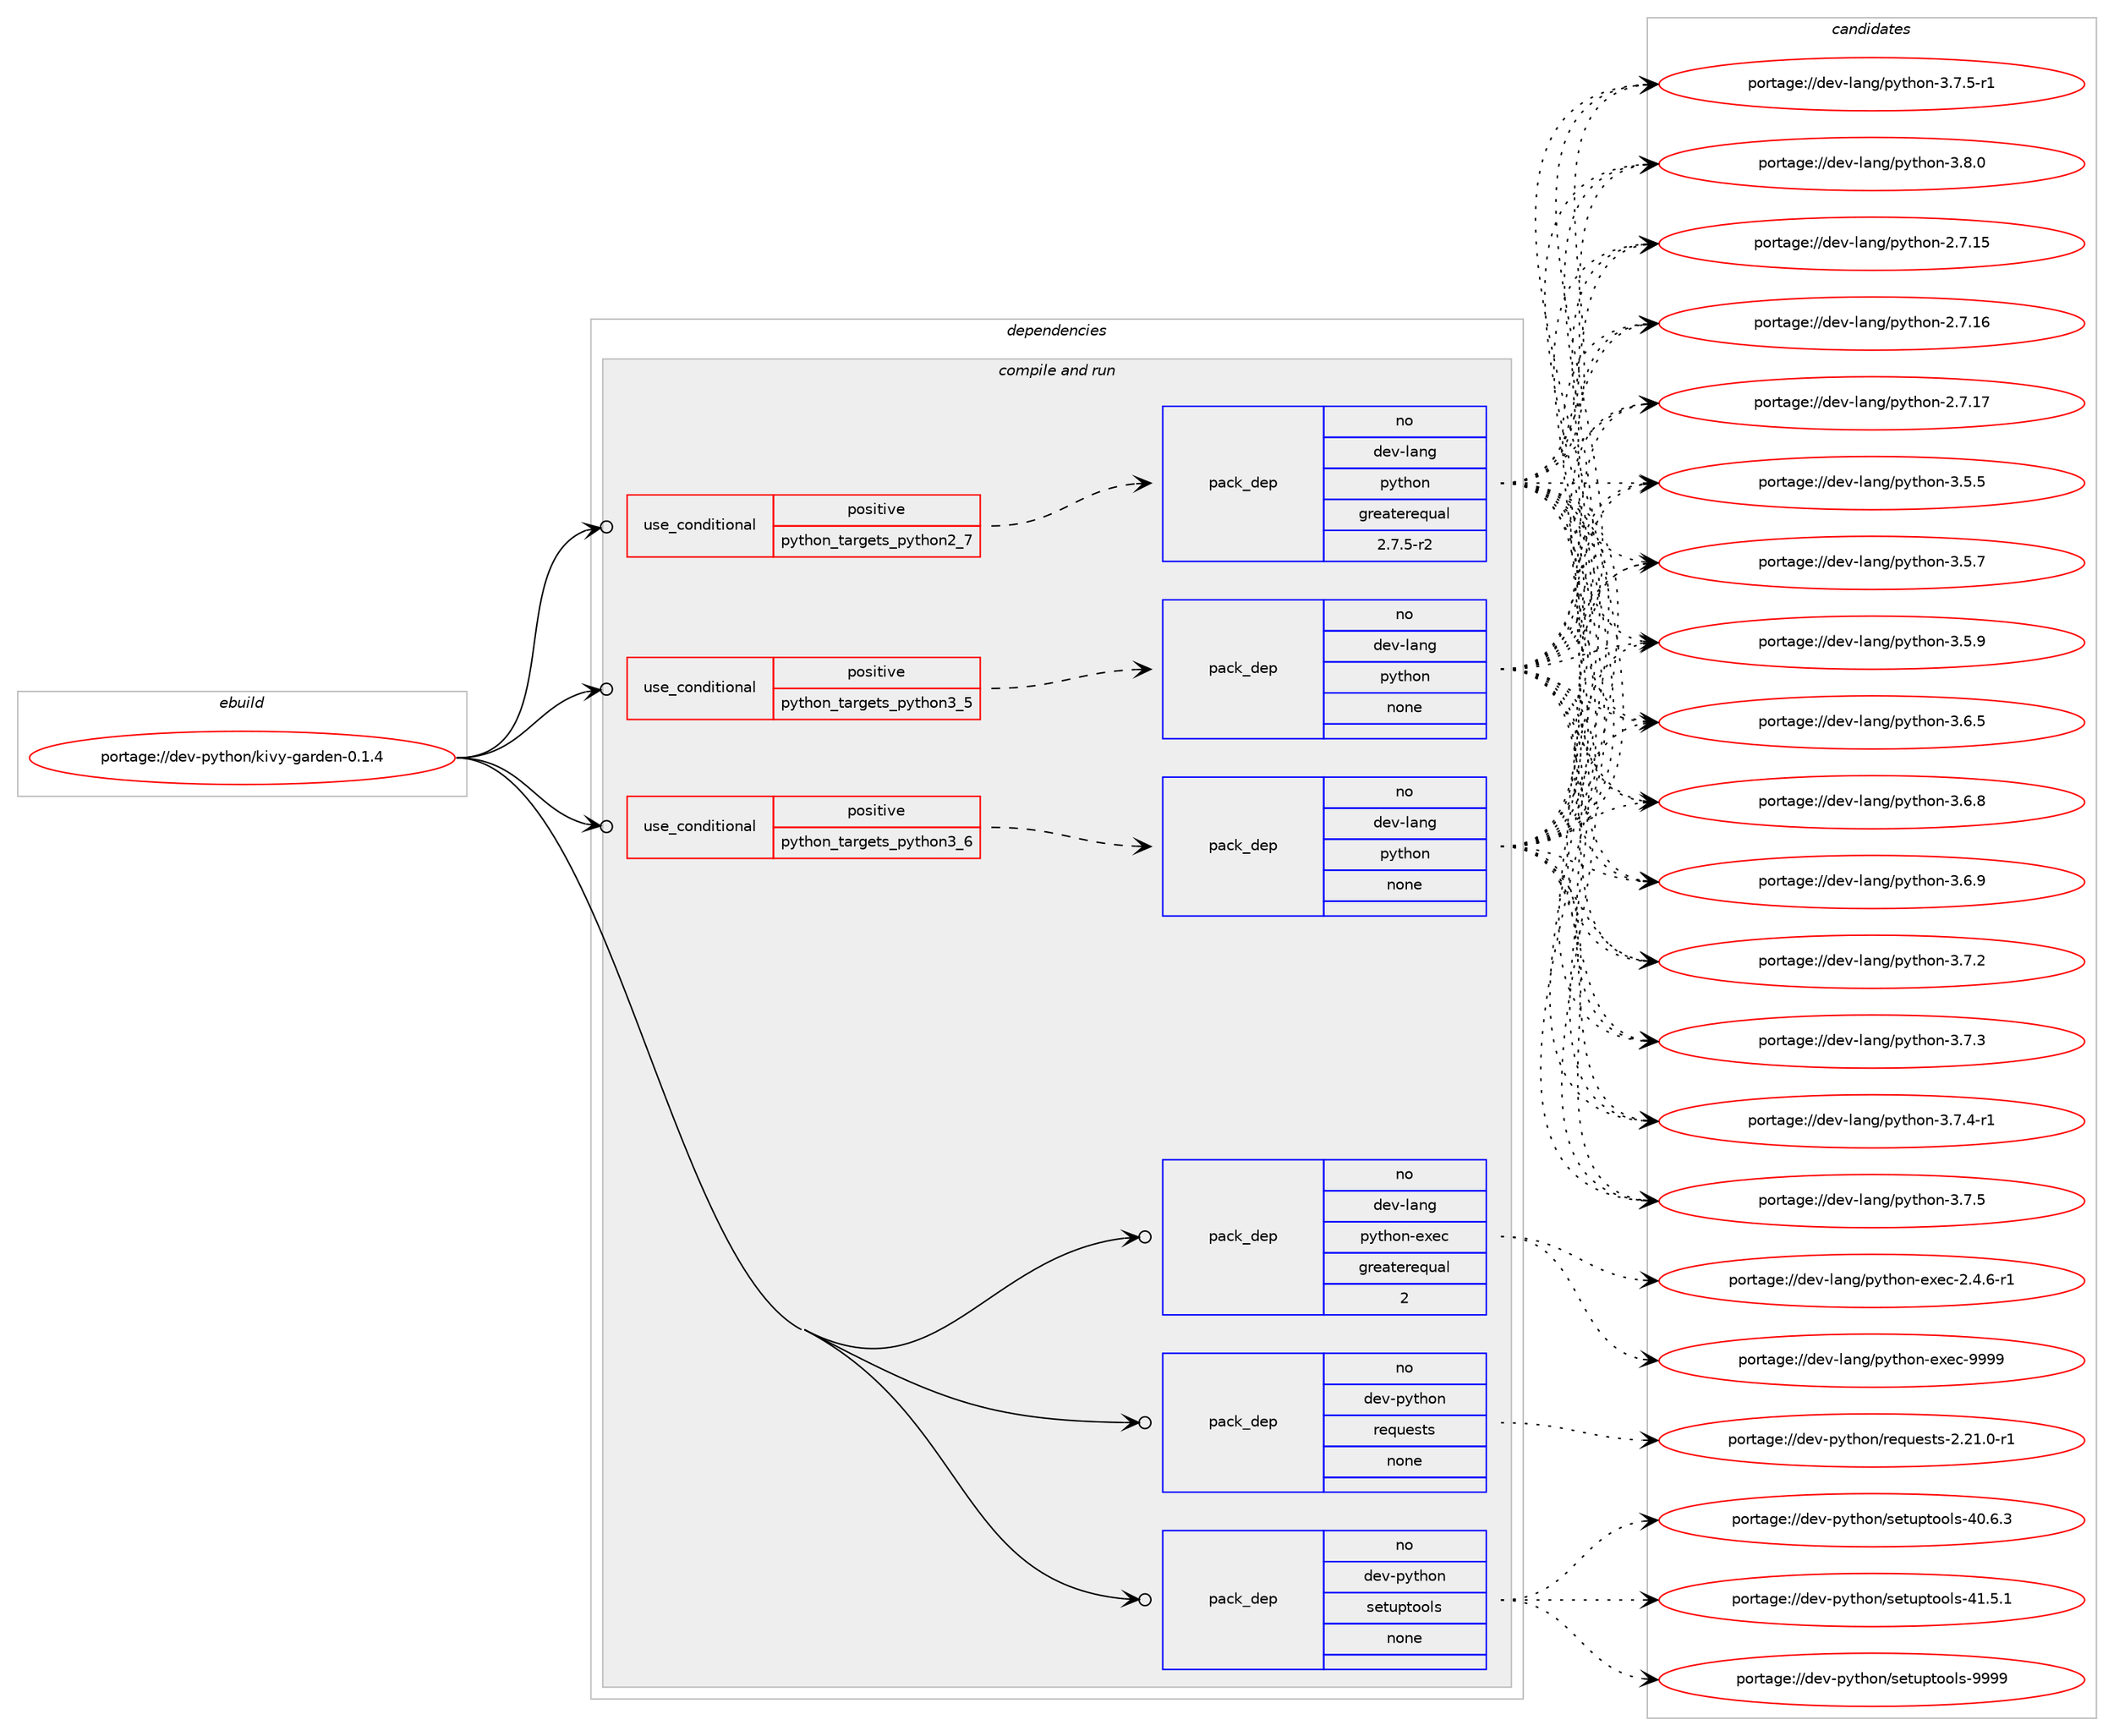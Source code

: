 digraph prolog {

# *************
# Graph options
# *************

newrank=true;
concentrate=true;
compound=true;
graph [rankdir=LR,fontname=Helvetica,fontsize=10,ranksep=1.5];#, ranksep=2.5, nodesep=0.2];
edge  [arrowhead=vee];
node  [fontname=Helvetica,fontsize=10];

# **********
# The ebuild
# **********

subgraph cluster_leftcol {
color=gray;
rank=same;
label=<<i>ebuild</i>>;
id [label="portage://dev-python/kivy-garden-0.1.4", color=red, width=4, href="../dev-python/kivy-garden-0.1.4.svg"];
}

# ****************
# The dependencies
# ****************

subgraph cluster_midcol {
color=gray;
label=<<i>dependencies</i>>;
subgraph cluster_compile {
fillcolor="#eeeeee";
style=filled;
label=<<i>compile</i>>;
}
subgraph cluster_compileandrun {
fillcolor="#eeeeee";
style=filled;
label=<<i>compile and run</i>>;
subgraph cond31052 {
dependency147302 [label=<<TABLE BORDER="0" CELLBORDER="1" CELLSPACING="0" CELLPADDING="4"><TR><TD ROWSPAN="3" CELLPADDING="10">use_conditional</TD></TR><TR><TD>positive</TD></TR><TR><TD>python_targets_python2_7</TD></TR></TABLE>>, shape=none, color=red];
subgraph pack112925 {
dependency147303 [label=<<TABLE BORDER="0" CELLBORDER="1" CELLSPACING="0" CELLPADDING="4" WIDTH="220"><TR><TD ROWSPAN="6" CELLPADDING="30">pack_dep</TD></TR><TR><TD WIDTH="110">no</TD></TR><TR><TD>dev-lang</TD></TR><TR><TD>python</TD></TR><TR><TD>greaterequal</TD></TR><TR><TD>2.7.5-r2</TD></TR></TABLE>>, shape=none, color=blue];
}
dependency147302:e -> dependency147303:w [weight=20,style="dashed",arrowhead="vee"];
}
id:e -> dependency147302:w [weight=20,style="solid",arrowhead="odotvee"];
subgraph cond31053 {
dependency147304 [label=<<TABLE BORDER="0" CELLBORDER="1" CELLSPACING="0" CELLPADDING="4"><TR><TD ROWSPAN="3" CELLPADDING="10">use_conditional</TD></TR><TR><TD>positive</TD></TR><TR><TD>python_targets_python3_5</TD></TR></TABLE>>, shape=none, color=red];
subgraph pack112926 {
dependency147305 [label=<<TABLE BORDER="0" CELLBORDER="1" CELLSPACING="0" CELLPADDING="4" WIDTH="220"><TR><TD ROWSPAN="6" CELLPADDING="30">pack_dep</TD></TR><TR><TD WIDTH="110">no</TD></TR><TR><TD>dev-lang</TD></TR><TR><TD>python</TD></TR><TR><TD>none</TD></TR><TR><TD></TD></TR></TABLE>>, shape=none, color=blue];
}
dependency147304:e -> dependency147305:w [weight=20,style="dashed",arrowhead="vee"];
}
id:e -> dependency147304:w [weight=20,style="solid",arrowhead="odotvee"];
subgraph cond31054 {
dependency147306 [label=<<TABLE BORDER="0" CELLBORDER="1" CELLSPACING="0" CELLPADDING="4"><TR><TD ROWSPAN="3" CELLPADDING="10">use_conditional</TD></TR><TR><TD>positive</TD></TR><TR><TD>python_targets_python3_6</TD></TR></TABLE>>, shape=none, color=red];
subgraph pack112927 {
dependency147307 [label=<<TABLE BORDER="0" CELLBORDER="1" CELLSPACING="0" CELLPADDING="4" WIDTH="220"><TR><TD ROWSPAN="6" CELLPADDING="30">pack_dep</TD></TR><TR><TD WIDTH="110">no</TD></TR><TR><TD>dev-lang</TD></TR><TR><TD>python</TD></TR><TR><TD>none</TD></TR><TR><TD></TD></TR></TABLE>>, shape=none, color=blue];
}
dependency147306:e -> dependency147307:w [weight=20,style="dashed",arrowhead="vee"];
}
id:e -> dependency147306:w [weight=20,style="solid",arrowhead="odotvee"];
subgraph pack112928 {
dependency147308 [label=<<TABLE BORDER="0" CELLBORDER="1" CELLSPACING="0" CELLPADDING="4" WIDTH="220"><TR><TD ROWSPAN="6" CELLPADDING="30">pack_dep</TD></TR><TR><TD WIDTH="110">no</TD></TR><TR><TD>dev-lang</TD></TR><TR><TD>python-exec</TD></TR><TR><TD>greaterequal</TD></TR><TR><TD>2</TD></TR></TABLE>>, shape=none, color=blue];
}
id:e -> dependency147308:w [weight=20,style="solid",arrowhead="odotvee"];
subgraph pack112929 {
dependency147309 [label=<<TABLE BORDER="0" CELLBORDER="1" CELLSPACING="0" CELLPADDING="4" WIDTH="220"><TR><TD ROWSPAN="6" CELLPADDING="30">pack_dep</TD></TR><TR><TD WIDTH="110">no</TD></TR><TR><TD>dev-python</TD></TR><TR><TD>requests</TD></TR><TR><TD>none</TD></TR><TR><TD></TD></TR></TABLE>>, shape=none, color=blue];
}
id:e -> dependency147309:w [weight=20,style="solid",arrowhead="odotvee"];
subgraph pack112930 {
dependency147310 [label=<<TABLE BORDER="0" CELLBORDER="1" CELLSPACING="0" CELLPADDING="4" WIDTH="220"><TR><TD ROWSPAN="6" CELLPADDING="30">pack_dep</TD></TR><TR><TD WIDTH="110">no</TD></TR><TR><TD>dev-python</TD></TR><TR><TD>setuptools</TD></TR><TR><TD>none</TD></TR><TR><TD></TD></TR></TABLE>>, shape=none, color=blue];
}
id:e -> dependency147310:w [weight=20,style="solid",arrowhead="odotvee"];
}
subgraph cluster_run {
fillcolor="#eeeeee";
style=filled;
label=<<i>run</i>>;
}
}

# **************
# The candidates
# **************

subgraph cluster_choices {
rank=same;
color=gray;
label=<<i>candidates</i>>;

subgraph choice112925 {
color=black;
nodesep=1;
choiceportage10010111845108971101034711212111610411111045504655464953 [label="portage://dev-lang/python-2.7.15", color=red, width=4,href="../dev-lang/python-2.7.15.svg"];
choiceportage10010111845108971101034711212111610411111045504655464954 [label="portage://dev-lang/python-2.7.16", color=red, width=4,href="../dev-lang/python-2.7.16.svg"];
choiceportage10010111845108971101034711212111610411111045504655464955 [label="portage://dev-lang/python-2.7.17", color=red, width=4,href="../dev-lang/python-2.7.17.svg"];
choiceportage100101118451089711010347112121116104111110455146534653 [label="portage://dev-lang/python-3.5.5", color=red, width=4,href="../dev-lang/python-3.5.5.svg"];
choiceportage100101118451089711010347112121116104111110455146534655 [label="portage://dev-lang/python-3.5.7", color=red, width=4,href="../dev-lang/python-3.5.7.svg"];
choiceportage100101118451089711010347112121116104111110455146534657 [label="portage://dev-lang/python-3.5.9", color=red, width=4,href="../dev-lang/python-3.5.9.svg"];
choiceportage100101118451089711010347112121116104111110455146544653 [label="portage://dev-lang/python-3.6.5", color=red, width=4,href="../dev-lang/python-3.6.5.svg"];
choiceportage100101118451089711010347112121116104111110455146544656 [label="portage://dev-lang/python-3.6.8", color=red, width=4,href="../dev-lang/python-3.6.8.svg"];
choiceportage100101118451089711010347112121116104111110455146544657 [label="portage://dev-lang/python-3.6.9", color=red, width=4,href="../dev-lang/python-3.6.9.svg"];
choiceportage100101118451089711010347112121116104111110455146554650 [label="portage://dev-lang/python-3.7.2", color=red, width=4,href="../dev-lang/python-3.7.2.svg"];
choiceportage100101118451089711010347112121116104111110455146554651 [label="portage://dev-lang/python-3.7.3", color=red, width=4,href="../dev-lang/python-3.7.3.svg"];
choiceportage1001011184510897110103471121211161041111104551465546524511449 [label="portage://dev-lang/python-3.7.4-r1", color=red, width=4,href="../dev-lang/python-3.7.4-r1.svg"];
choiceportage100101118451089711010347112121116104111110455146554653 [label="portage://dev-lang/python-3.7.5", color=red, width=4,href="../dev-lang/python-3.7.5.svg"];
choiceportage1001011184510897110103471121211161041111104551465546534511449 [label="portage://dev-lang/python-3.7.5-r1", color=red, width=4,href="../dev-lang/python-3.7.5-r1.svg"];
choiceportage100101118451089711010347112121116104111110455146564648 [label="portage://dev-lang/python-3.8.0", color=red, width=4,href="../dev-lang/python-3.8.0.svg"];
dependency147303:e -> choiceportage10010111845108971101034711212111610411111045504655464953:w [style=dotted,weight="100"];
dependency147303:e -> choiceportage10010111845108971101034711212111610411111045504655464954:w [style=dotted,weight="100"];
dependency147303:e -> choiceportage10010111845108971101034711212111610411111045504655464955:w [style=dotted,weight="100"];
dependency147303:e -> choiceportage100101118451089711010347112121116104111110455146534653:w [style=dotted,weight="100"];
dependency147303:e -> choiceportage100101118451089711010347112121116104111110455146534655:w [style=dotted,weight="100"];
dependency147303:e -> choiceportage100101118451089711010347112121116104111110455146534657:w [style=dotted,weight="100"];
dependency147303:e -> choiceportage100101118451089711010347112121116104111110455146544653:w [style=dotted,weight="100"];
dependency147303:e -> choiceportage100101118451089711010347112121116104111110455146544656:w [style=dotted,weight="100"];
dependency147303:e -> choiceportage100101118451089711010347112121116104111110455146544657:w [style=dotted,weight="100"];
dependency147303:e -> choiceportage100101118451089711010347112121116104111110455146554650:w [style=dotted,weight="100"];
dependency147303:e -> choiceportage100101118451089711010347112121116104111110455146554651:w [style=dotted,weight="100"];
dependency147303:e -> choiceportage1001011184510897110103471121211161041111104551465546524511449:w [style=dotted,weight="100"];
dependency147303:e -> choiceportage100101118451089711010347112121116104111110455146554653:w [style=dotted,weight="100"];
dependency147303:e -> choiceportage1001011184510897110103471121211161041111104551465546534511449:w [style=dotted,weight="100"];
dependency147303:e -> choiceportage100101118451089711010347112121116104111110455146564648:w [style=dotted,weight="100"];
}
subgraph choice112926 {
color=black;
nodesep=1;
choiceportage10010111845108971101034711212111610411111045504655464953 [label="portage://dev-lang/python-2.7.15", color=red, width=4,href="../dev-lang/python-2.7.15.svg"];
choiceportage10010111845108971101034711212111610411111045504655464954 [label="portage://dev-lang/python-2.7.16", color=red, width=4,href="../dev-lang/python-2.7.16.svg"];
choiceportage10010111845108971101034711212111610411111045504655464955 [label="portage://dev-lang/python-2.7.17", color=red, width=4,href="../dev-lang/python-2.7.17.svg"];
choiceportage100101118451089711010347112121116104111110455146534653 [label="portage://dev-lang/python-3.5.5", color=red, width=4,href="../dev-lang/python-3.5.5.svg"];
choiceportage100101118451089711010347112121116104111110455146534655 [label="portage://dev-lang/python-3.5.7", color=red, width=4,href="../dev-lang/python-3.5.7.svg"];
choiceportage100101118451089711010347112121116104111110455146534657 [label="portage://dev-lang/python-3.5.9", color=red, width=4,href="../dev-lang/python-3.5.9.svg"];
choiceportage100101118451089711010347112121116104111110455146544653 [label="portage://dev-lang/python-3.6.5", color=red, width=4,href="../dev-lang/python-3.6.5.svg"];
choiceportage100101118451089711010347112121116104111110455146544656 [label="portage://dev-lang/python-3.6.8", color=red, width=4,href="../dev-lang/python-3.6.8.svg"];
choiceportage100101118451089711010347112121116104111110455146544657 [label="portage://dev-lang/python-3.6.9", color=red, width=4,href="../dev-lang/python-3.6.9.svg"];
choiceportage100101118451089711010347112121116104111110455146554650 [label="portage://dev-lang/python-3.7.2", color=red, width=4,href="../dev-lang/python-3.7.2.svg"];
choiceportage100101118451089711010347112121116104111110455146554651 [label="portage://dev-lang/python-3.7.3", color=red, width=4,href="../dev-lang/python-3.7.3.svg"];
choiceportage1001011184510897110103471121211161041111104551465546524511449 [label="portage://dev-lang/python-3.7.4-r1", color=red, width=4,href="../dev-lang/python-3.7.4-r1.svg"];
choiceportage100101118451089711010347112121116104111110455146554653 [label="portage://dev-lang/python-3.7.5", color=red, width=4,href="../dev-lang/python-3.7.5.svg"];
choiceportage1001011184510897110103471121211161041111104551465546534511449 [label="portage://dev-lang/python-3.7.5-r1", color=red, width=4,href="../dev-lang/python-3.7.5-r1.svg"];
choiceportage100101118451089711010347112121116104111110455146564648 [label="portage://dev-lang/python-3.8.0", color=red, width=4,href="../dev-lang/python-3.8.0.svg"];
dependency147305:e -> choiceportage10010111845108971101034711212111610411111045504655464953:w [style=dotted,weight="100"];
dependency147305:e -> choiceportage10010111845108971101034711212111610411111045504655464954:w [style=dotted,weight="100"];
dependency147305:e -> choiceportage10010111845108971101034711212111610411111045504655464955:w [style=dotted,weight="100"];
dependency147305:e -> choiceportage100101118451089711010347112121116104111110455146534653:w [style=dotted,weight="100"];
dependency147305:e -> choiceportage100101118451089711010347112121116104111110455146534655:w [style=dotted,weight="100"];
dependency147305:e -> choiceportage100101118451089711010347112121116104111110455146534657:w [style=dotted,weight="100"];
dependency147305:e -> choiceportage100101118451089711010347112121116104111110455146544653:w [style=dotted,weight="100"];
dependency147305:e -> choiceportage100101118451089711010347112121116104111110455146544656:w [style=dotted,weight="100"];
dependency147305:e -> choiceportage100101118451089711010347112121116104111110455146544657:w [style=dotted,weight="100"];
dependency147305:e -> choiceportage100101118451089711010347112121116104111110455146554650:w [style=dotted,weight="100"];
dependency147305:e -> choiceportage100101118451089711010347112121116104111110455146554651:w [style=dotted,weight="100"];
dependency147305:e -> choiceportage1001011184510897110103471121211161041111104551465546524511449:w [style=dotted,weight="100"];
dependency147305:e -> choiceportage100101118451089711010347112121116104111110455146554653:w [style=dotted,weight="100"];
dependency147305:e -> choiceportage1001011184510897110103471121211161041111104551465546534511449:w [style=dotted,weight="100"];
dependency147305:e -> choiceportage100101118451089711010347112121116104111110455146564648:w [style=dotted,weight="100"];
}
subgraph choice112927 {
color=black;
nodesep=1;
choiceportage10010111845108971101034711212111610411111045504655464953 [label="portage://dev-lang/python-2.7.15", color=red, width=4,href="../dev-lang/python-2.7.15.svg"];
choiceportage10010111845108971101034711212111610411111045504655464954 [label="portage://dev-lang/python-2.7.16", color=red, width=4,href="../dev-lang/python-2.7.16.svg"];
choiceportage10010111845108971101034711212111610411111045504655464955 [label="portage://dev-lang/python-2.7.17", color=red, width=4,href="../dev-lang/python-2.7.17.svg"];
choiceportage100101118451089711010347112121116104111110455146534653 [label="portage://dev-lang/python-3.5.5", color=red, width=4,href="../dev-lang/python-3.5.5.svg"];
choiceportage100101118451089711010347112121116104111110455146534655 [label="portage://dev-lang/python-3.5.7", color=red, width=4,href="../dev-lang/python-3.5.7.svg"];
choiceportage100101118451089711010347112121116104111110455146534657 [label="portage://dev-lang/python-3.5.9", color=red, width=4,href="../dev-lang/python-3.5.9.svg"];
choiceportage100101118451089711010347112121116104111110455146544653 [label="portage://dev-lang/python-3.6.5", color=red, width=4,href="../dev-lang/python-3.6.5.svg"];
choiceportage100101118451089711010347112121116104111110455146544656 [label="portage://dev-lang/python-3.6.8", color=red, width=4,href="../dev-lang/python-3.6.8.svg"];
choiceportage100101118451089711010347112121116104111110455146544657 [label="portage://dev-lang/python-3.6.9", color=red, width=4,href="../dev-lang/python-3.6.9.svg"];
choiceportage100101118451089711010347112121116104111110455146554650 [label="portage://dev-lang/python-3.7.2", color=red, width=4,href="../dev-lang/python-3.7.2.svg"];
choiceportage100101118451089711010347112121116104111110455146554651 [label="portage://dev-lang/python-3.7.3", color=red, width=4,href="../dev-lang/python-3.7.3.svg"];
choiceportage1001011184510897110103471121211161041111104551465546524511449 [label="portage://dev-lang/python-3.7.4-r1", color=red, width=4,href="../dev-lang/python-3.7.4-r1.svg"];
choiceportage100101118451089711010347112121116104111110455146554653 [label="portage://dev-lang/python-3.7.5", color=red, width=4,href="../dev-lang/python-3.7.5.svg"];
choiceportage1001011184510897110103471121211161041111104551465546534511449 [label="portage://dev-lang/python-3.7.5-r1", color=red, width=4,href="../dev-lang/python-3.7.5-r1.svg"];
choiceportage100101118451089711010347112121116104111110455146564648 [label="portage://dev-lang/python-3.8.0", color=red, width=4,href="../dev-lang/python-3.8.0.svg"];
dependency147307:e -> choiceportage10010111845108971101034711212111610411111045504655464953:w [style=dotted,weight="100"];
dependency147307:e -> choiceportage10010111845108971101034711212111610411111045504655464954:w [style=dotted,weight="100"];
dependency147307:e -> choiceportage10010111845108971101034711212111610411111045504655464955:w [style=dotted,weight="100"];
dependency147307:e -> choiceportage100101118451089711010347112121116104111110455146534653:w [style=dotted,weight="100"];
dependency147307:e -> choiceportage100101118451089711010347112121116104111110455146534655:w [style=dotted,weight="100"];
dependency147307:e -> choiceportage100101118451089711010347112121116104111110455146534657:w [style=dotted,weight="100"];
dependency147307:e -> choiceportage100101118451089711010347112121116104111110455146544653:w [style=dotted,weight="100"];
dependency147307:e -> choiceportage100101118451089711010347112121116104111110455146544656:w [style=dotted,weight="100"];
dependency147307:e -> choiceportage100101118451089711010347112121116104111110455146544657:w [style=dotted,weight="100"];
dependency147307:e -> choiceportage100101118451089711010347112121116104111110455146554650:w [style=dotted,weight="100"];
dependency147307:e -> choiceportage100101118451089711010347112121116104111110455146554651:w [style=dotted,weight="100"];
dependency147307:e -> choiceportage1001011184510897110103471121211161041111104551465546524511449:w [style=dotted,weight="100"];
dependency147307:e -> choiceportage100101118451089711010347112121116104111110455146554653:w [style=dotted,weight="100"];
dependency147307:e -> choiceportage1001011184510897110103471121211161041111104551465546534511449:w [style=dotted,weight="100"];
dependency147307:e -> choiceportage100101118451089711010347112121116104111110455146564648:w [style=dotted,weight="100"];
}
subgraph choice112928 {
color=black;
nodesep=1;
choiceportage10010111845108971101034711212111610411111045101120101994550465246544511449 [label="portage://dev-lang/python-exec-2.4.6-r1", color=red, width=4,href="../dev-lang/python-exec-2.4.6-r1.svg"];
choiceportage10010111845108971101034711212111610411111045101120101994557575757 [label="portage://dev-lang/python-exec-9999", color=red, width=4,href="../dev-lang/python-exec-9999.svg"];
dependency147308:e -> choiceportage10010111845108971101034711212111610411111045101120101994550465246544511449:w [style=dotted,weight="100"];
dependency147308:e -> choiceportage10010111845108971101034711212111610411111045101120101994557575757:w [style=dotted,weight="100"];
}
subgraph choice112929 {
color=black;
nodesep=1;
choiceportage1001011184511212111610411111047114101113117101115116115455046504946484511449 [label="portage://dev-python/requests-2.21.0-r1", color=red, width=4,href="../dev-python/requests-2.21.0-r1.svg"];
dependency147309:e -> choiceportage1001011184511212111610411111047114101113117101115116115455046504946484511449:w [style=dotted,weight="100"];
}
subgraph choice112930 {
color=black;
nodesep=1;
choiceportage100101118451121211161041111104711510111611711211611111110811545524846544651 [label="portage://dev-python/setuptools-40.6.3", color=red, width=4,href="../dev-python/setuptools-40.6.3.svg"];
choiceportage100101118451121211161041111104711510111611711211611111110811545524946534649 [label="portage://dev-python/setuptools-41.5.1", color=red, width=4,href="../dev-python/setuptools-41.5.1.svg"];
choiceportage10010111845112121116104111110471151011161171121161111111081154557575757 [label="portage://dev-python/setuptools-9999", color=red, width=4,href="../dev-python/setuptools-9999.svg"];
dependency147310:e -> choiceportage100101118451121211161041111104711510111611711211611111110811545524846544651:w [style=dotted,weight="100"];
dependency147310:e -> choiceportage100101118451121211161041111104711510111611711211611111110811545524946534649:w [style=dotted,weight="100"];
dependency147310:e -> choiceportage10010111845112121116104111110471151011161171121161111111081154557575757:w [style=dotted,weight="100"];
}
}

}
